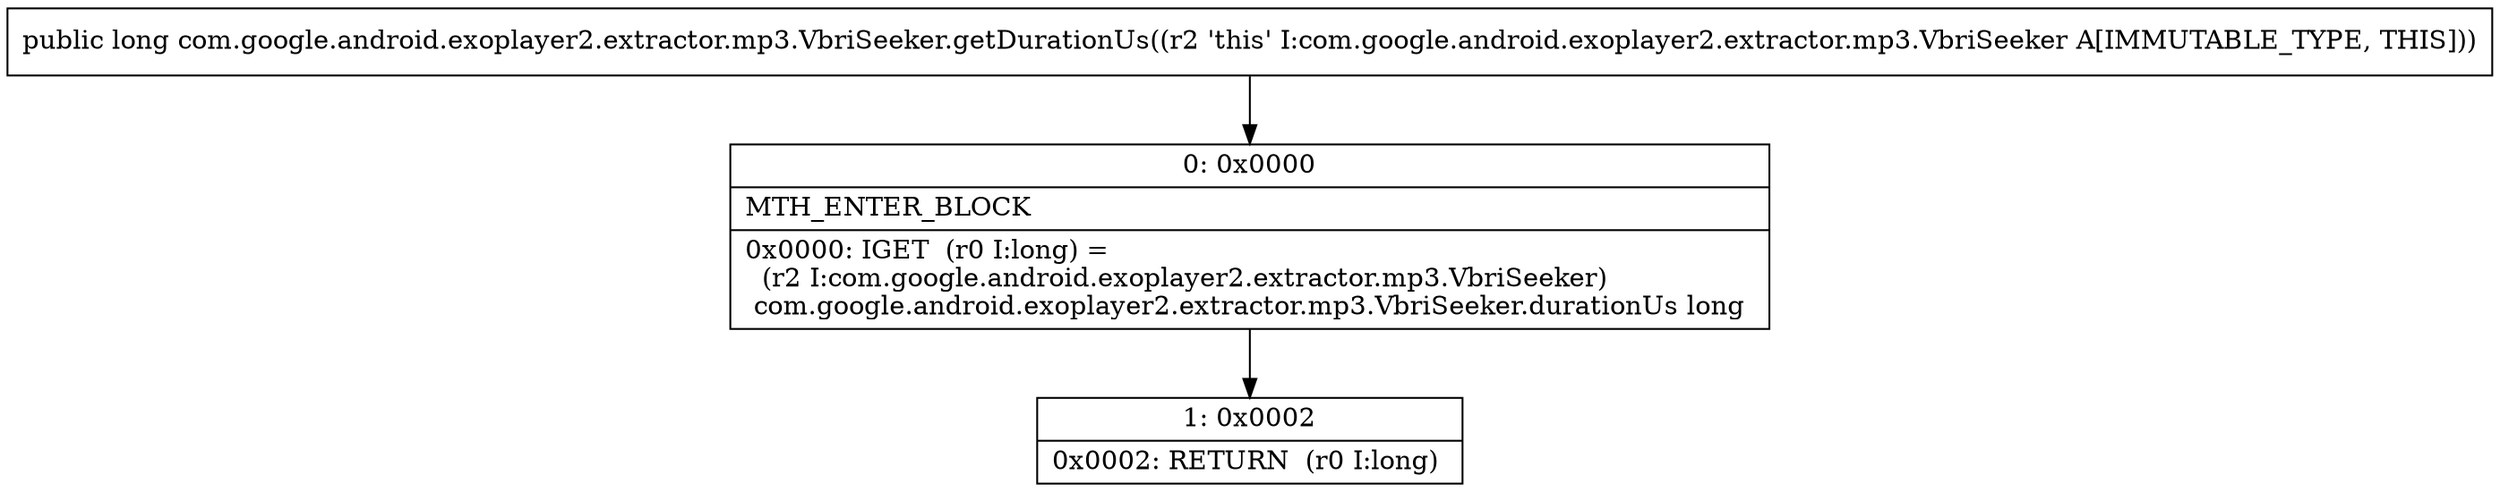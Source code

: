 digraph "CFG forcom.google.android.exoplayer2.extractor.mp3.VbriSeeker.getDurationUs()J" {
Node_0 [shape=record,label="{0\:\ 0x0000|MTH_ENTER_BLOCK\l|0x0000: IGET  (r0 I:long) = \l  (r2 I:com.google.android.exoplayer2.extractor.mp3.VbriSeeker)\l com.google.android.exoplayer2.extractor.mp3.VbriSeeker.durationUs long \l}"];
Node_1 [shape=record,label="{1\:\ 0x0002|0x0002: RETURN  (r0 I:long) \l}"];
MethodNode[shape=record,label="{public long com.google.android.exoplayer2.extractor.mp3.VbriSeeker.getDurationUs((r2 'this' I:com.google.android.exoplayer2.extractor.mp3.VbriSeeker A[IMMUTABLE_TYPE, THIS])) }"];
MethodNode -> Node_0;
Node_0 -> Node_1;
}

